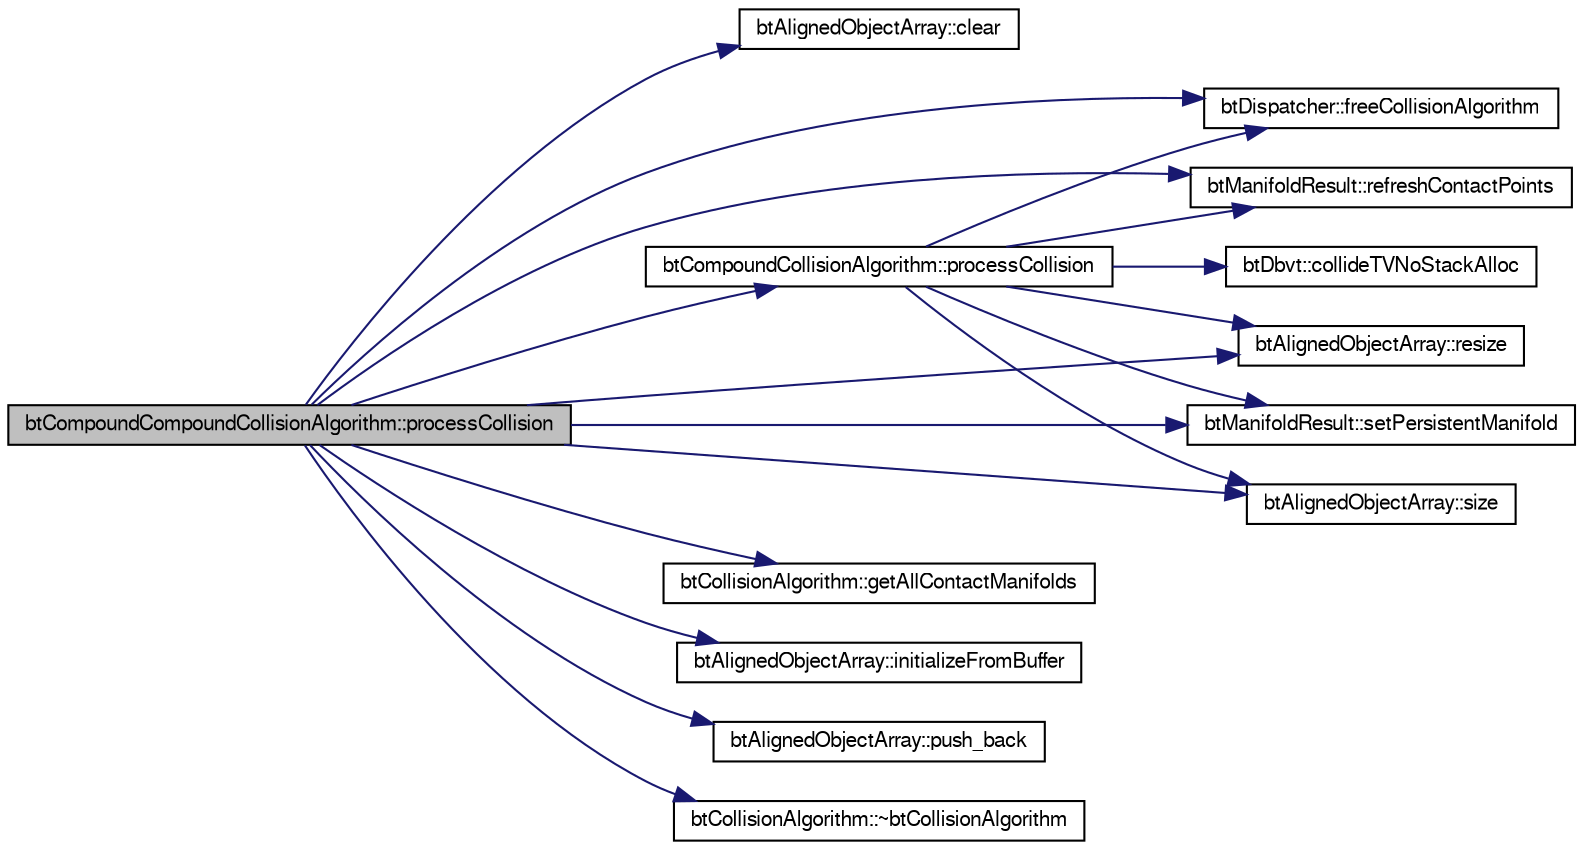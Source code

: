digraph G
{
  bgcolor="transparent";
  edge [fontname="FreeSans",fontsize=10,labelfontname="FreeSans",labelfontsize=10];
  node [fontname="FreeSans",fontsize=10,shape=record];
  rankdir=LR;
  Node1 [label="btCompoundCompoundCollisionAlgorithm::processCollision",height=0.2,width=0.4,color="black", fillcolor="grey75", style="filled" fontcolor="black"];
  Node1 -> Node2 [color="midnightblue",fontsize=10,style="solid"];
  Node2 [label="btAlignedObjectArray::clear",height=0.2,width=0.4,color="black",URL="$classbt_aligned_object_array.html#12123db01dda7758f0df5e3bba10cc0a",tooltip="clear the array, deallocated memory. Generally it is better to use array.resize(0)..."];
  Node1 -> Node3 [color="midnightblue",fontsize=10,style="solid"];
  Node3 [label="btDispatcher::freeCollisionAlgorithm",height=0.2,width=0.4,color="black",URL="$classbt_dispatcher.html#70380f4805e189f34a56fcbf3eab5aaf"];
  Node1 -> Node4 [color="midnightblue",fontsize=10,style="solid"];
  Node4 [label="btCollisionAlgorithm::getAllContactManifolds",height=0.2,width=0.4,color="black",URL="$classbt_collision_algorithm.html#224203965d0115e088db5f8aa8bd11a5"];
  Node1 -> Node5 [color="midnightblue",fontsize=10,style="solid"];
  Node5 [label="btAlignedObjectArray::initializeFromBuffer",height=0.2,width=0.4,color="black",URL="$classbt_aligned_object_array.html#a8d21bd5fe47cfe0216990b78fef665e"];
  Node1 -> Node6 [color="midnightblue",fontsize=10,style="solid"];
  Node6 [label="btCompoundCollisionAlgorithm::processCollision",height=0.2,width=0.4,color="black",URL="$classbt_compound_collision_algorithm.html#173ce993461795e0572dd2924c54cdc0"];
  Node6 -> Node7 [color="midnightblue",fontsize=10,style="solid"];
  Node7 [label="btDbvt::collideTVNoStackAlloc",height=0.2,width=0.4,color="black",URL="$structbt_dbvt.html#572bdff5a0c682f71e382c5db02c2c93"];
  Node6 -> Node3 [color="midnightblue",fontsize=10,style="solid"];
  Node6 -> Node8 [color="midnightblue",fontsize=10,style="solid"];
  Node8 [label="btManifoldResult::refreshContactPoints",height=0.2,width=0.4,color="black",URL="$classbt_manifold_result.html#dbcfd865252ac9dc8a3543f404e2dcf1"];
  Node6 -> Node9 [color="midnightblue",fontsize=10,style="solid"];
  Node9 [label="btAlignedObjectArray::resize",height=0.2,width=0.4,color="black",URL="$classbt_aligned_object_array.html#6a48cd9cb91d0cfa50ee1c70ef485190"];
  Node6 -> Node10 [color="midnightblue",fontsize=10,style="solid"];
  Node10 [label="btManifoldResult::setPersistentManifold",height=0.2,width=0.4,color="black",URL="$classbt_manifold_result.html#7a46d46b9a13c2896695e458c1d6df1f"];
  Node6 -> Node11 [color="midnightblue",fontsize=10,style="solid"];
  Node11 [label="btAlignedObjectArray::size",height=0.2,width=0.4,color="black",URL="$classbt_aligned_object_array.html#6bdd14c7599ecb95e8d83dd5a715f9b7",tooltip="return the number of elements in the array"];
  Node1 -> Node12 [color="midnightblue",fontsize=10,style="solid"];
  Node12 [label="btAlignedObjectArray::push_back",height=0.2,width=0.4,color="black",URL="$classbt_aligned_object_array.html#d61e10166e2c00f487095d3482b9edd1"];
  Node1 -> Node8 [color="midnightblue",fontsize=10,style="solid"];
  Node1 -> Node9 [color="midnightblue",fontsize=10,style="solid"];
  Node1 -> Node10 [color="midnightblue",fontsize=10,style="solid"];
  Node1 -> Node11 [color="midnightblue",fontsize=10,style="solid"];
  Node1 -> Node13 [color="midnightblue",fontsize=10,style="solid"];
  Node13 [label="btCollisionAlgorithm::~btCollisionAlgorithm",height=0.2,width=0.4,color="black",URL="$classbt_collision_algorithm.html#4d5041a3d8c597142aad10ed2a3b811c"];
}
